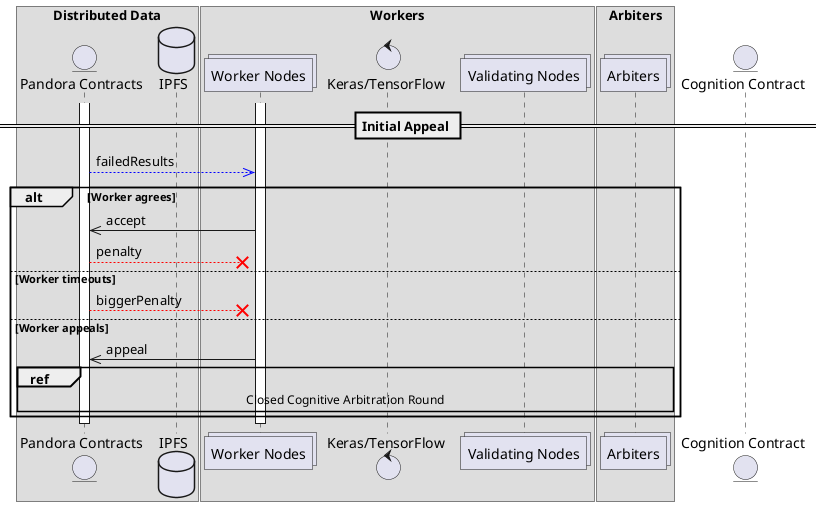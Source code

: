 @startuml
box "Distributed Data"
  entity "Pandora Contracts" as pandora
  database "IPFS" as ipfs
end box

box "Workers"
  collections "Worker Nodes" as workers
  control "Keras/TensorFlow" as nn
  collections "Validating Nodes" as validators
end box

box "Arbiters"
  collections "Arbiters" as arbiters
end box

entity "Cognition Contract" as cognition

== Initial Appeal ==

activate pandora
activate workers

pandora -[#blue]->> workers: failedResults

alt Worker agrees
  workers ->> pandora: accept
  pandora -[#red]->x workers: penalty
else Worker timeouts
  pandora -[#red]->x workers: biggerPenalty
else Worker appeals
  workers ->> pandora: appeal
  ref over pandora, arbiters: Closed Cognitive Arbitration Round
end

deactivate workers
deactivate pandora
@enduml
